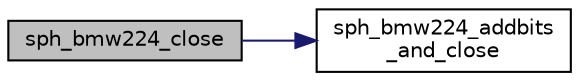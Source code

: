 digraph "sph_bmw224_close"
{
  edge [fontname="Helvetica",fontsize="10",labelfontname="Helvetica",labelfontsize="10"];
  node [fontname="Helvetica",fontsize="10",shape=record];
  rankdir="LR";
  Node5 [label="sph_bmw224_close",height=0.2,width=0.4,color="black", fillcolor="grey75", style="filled", fontcolor="black"];
  Node5 -> Node6 [color="midnightblue",fontsize="10",style="solid",fontname="Helvetica"];
  Node6 [label="sph_bmw224_addbits\l_and_close",height=0.2,width=0.4,color="black", fillcolor="white", style="filled",URL="$bmw_8c.html#a36f74f78c3cea5fd6073325e70829291",tooltip="Add a few additional bits (0 to 7) to the current computation, then terminate it and output the resul..."];
}
